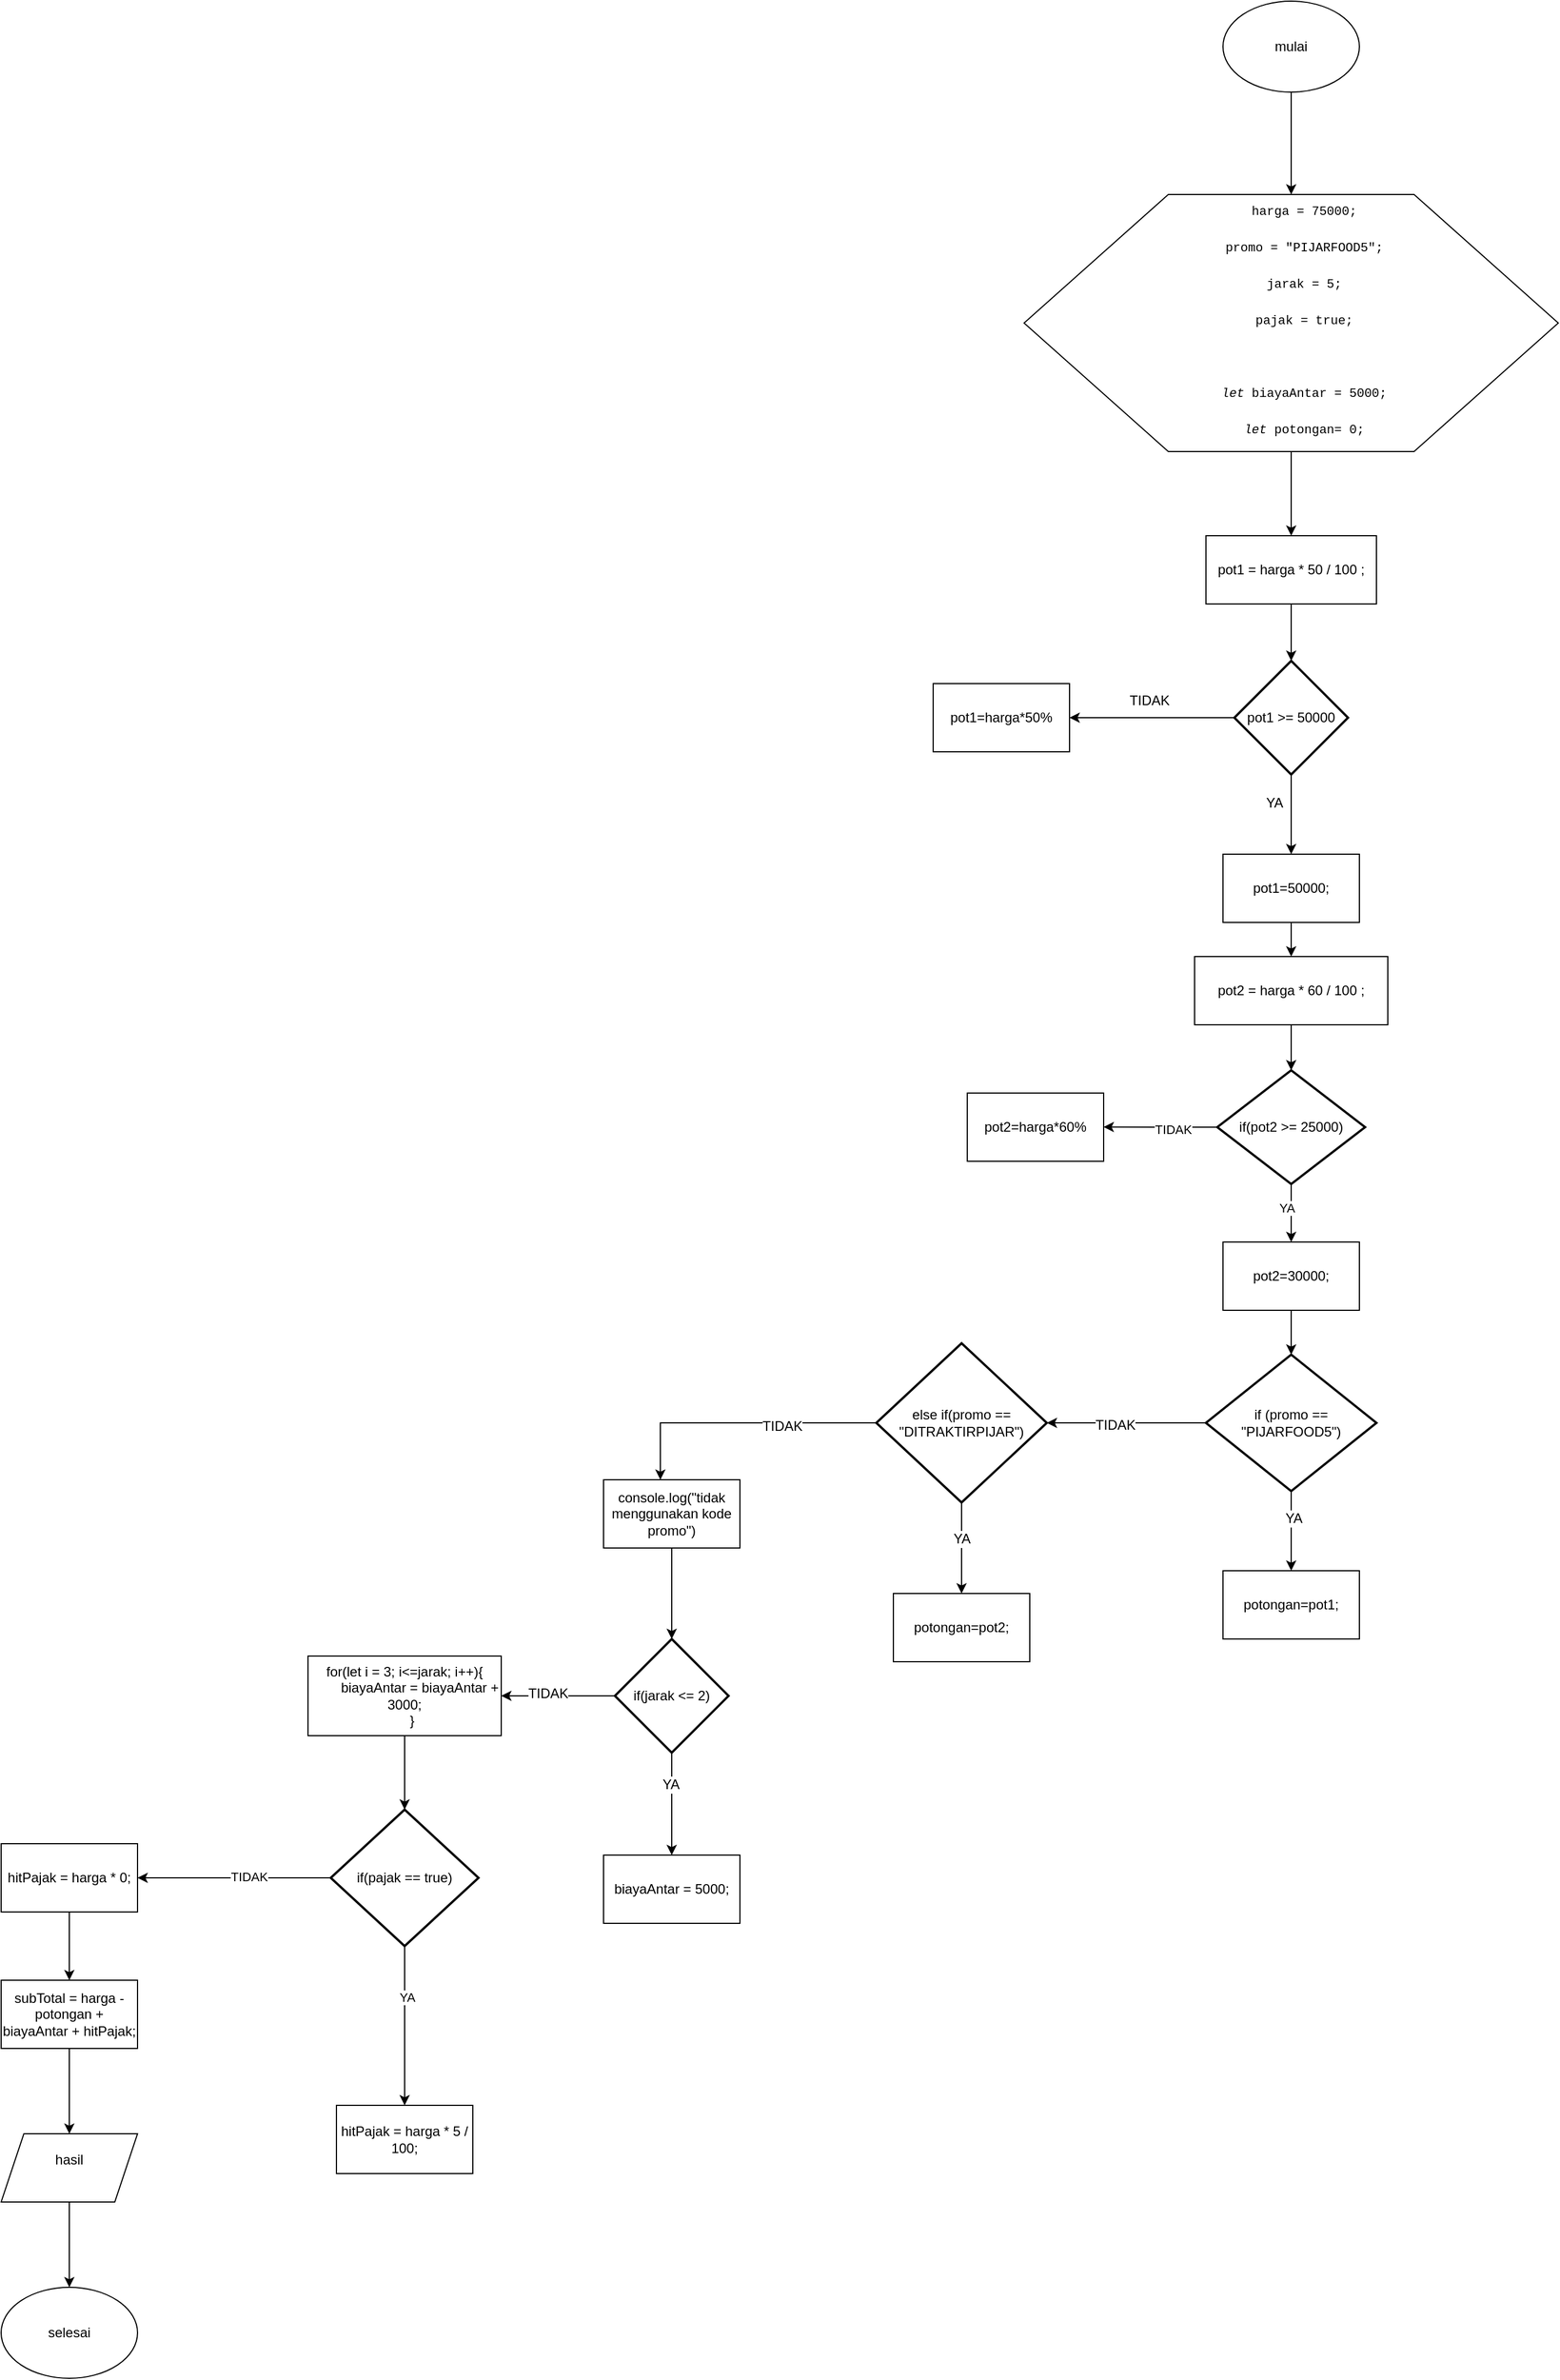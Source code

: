 <mxfile version="20.2.8" type="device"><diagram id="CKgjuyH5AyAWGygRsMIl" name="Page-1"><mxGraphModel dx="2222" dy="1319" grid="0" gridSize="10" guides="1" tooltips="1" connect="1" arrows="1" fold="1" page="0" pageScale="1" pageWidth="850" pageHeight="1100" background="#ffffff" math="0" shadow="0"><root><mxCell id="0"/><mxCell id="1" parent="0"/><mxCell id="oc914Pu5l7th_dsUJ6Iu-5" style="edgeStyle=orthogonalEdgeStyle;rounded=0;orthogonalLoop=1;jettySize=auto;html=1;exitX=0.5;exitY=1;exitDx=0;exitDy=0;fontSize=11;fontColor=#000000;" parent="1" source="oc914Pu5l7th_dsUJ6Iu-1" target="oc914Pu5l7th_dsUJ6Iu-2" edge="1"><mxGeometry relative="1" as="geometry"><mxPoint x="440" y="80" as="targetPoint"/></mxGeometry></mxCell><mxCell id="oc914Pu5l7th_dsUJ6Iu-1" value="mulai" style="ellipse;whiteSpace=wrap;html=1;" parent="1" vertex="1"><mxGeometry x="355" y="-50" width="120" height="80" as="geometry"/></mxCell><mxCell id="oc914Pu5l7th_dsUJ6Iu-8" style="edgeStyle=orthogonalEdgeStyle;rounded=0;orthogonalLoop=1;jettySize=auto;html=1;exitX=0.5;exitY=1;exitDx=0;exitDy=0;entryX=0.5;entryY=0;entryDx=0;entryDy=0;fontSize=12;fontColor=#000000;" parent="1" source="oc914Pu5l7th_dsUJ6Iu-2" target="oc914Pu5l7th_dsUJ6Iu-6" edge="1"><mxGeometry relative="1" as="geometry"/></mxCell><mxCell id="oc914Pu5l7th_dsUJ6Iu-2" value="" style="verticalLabelPosition=bottom;verticalAlign=top;html=1;shape=hexagon;perimeter=hexagonPerimeter2;arcSize=6;size=0.27;" parent="1" vertex="1"><mxGeometry x="180" y="120" width="470" height="226" as="geometry"/></mxCell><mxCell id="oc914Pu5l7th_dsUJ6Iu-3" value="&lt;div style=&quot;font-family: &amp;quot;Fira Code&amp;quot;, Consolas, &amp;quot;Courier New&amp;quot;, monospace, Consolas, &amp;quot;Courier New&amp;quot;, monospace; line-height: 32px; font-size: 11px;&quot;&gt;&lt;div style=&quot;&quot;&gt;harga = 75000;&lt;/div&gt;&lt;div style=&quot;&quot;&gt;promo = &quot;PIJARFOOD5&quot;;&lt;/div&gt;&lt;div style=&quot;&quot;&gt;jarak = 5;&lt;/div&gt;&lt;div style=&quot;&quot;&gt;pajak = true;&lt;/div&gt;&lt;br&gt;&lt;div style=&quot;&quot;&gt;&lt;span style=&quot;font-style: italic;&quot;&gt;let&lt;/span&gt; biayaAntar = 5000;&lt;/div&gt;&lt;div style=&quot;&quot;&gt;&lt;span style=&quot;font-style: italic;&quot;&gt;let&lt;/span&gt; potongan= 0; &lt;/div&gt;&lt;/div&gt;" style="text;html=1;align=center;verticalAlign=middle;resizable=0;points=[];autosize=1;strokeColor=none;fillColor=none;" parent="1" vertex="1"><mxGeometry x="344" y="112" width="163" height="236" as="geometry"/></mxCell><mxCell id="oc914Pu5l7th_dsUJ6Iu-10" style="edgeStyle=orthogonalEdgeStyle;rounded=0;orthogonalLoop=1;jettySize=auto;html=1;exitX=0.5;exitY=1;exitDx=0;exitDy=0;entryX=0.5;entryY=0;entryDx=0;entryDy=0;entryPerimeter=0;fontSize=12;fontColor=#000000;" parent="1" source="oc914Pu5l7th_dsUJ6Iu-6" target="oc914Pu5l7th_dsUJ6Iu-9" edge="1"><mxGeometry relative="1" as="geometry"/></mxCell><mxCell id="oc914Pu5l7th_dsUJ6Iu-6" value="&lt;font style=&quot;font-size: 12px;&quot;&gt;pot1 = harga * 50 / 100 ;&lt;/font&gt;" style="rounded=0;whiteSpace=wrap;html=1;labelBackgroundColor=none;fontSize=11;fontColor=#000000;" parent="1" vertex="1"><mxGeometry x="340" y="420" width="150" height="60" as="geometry"/></mxCell><mxCell id="oc914Pu5l7th_dsUJ6Iu-12" style="edgeStyle=orthogonalEdgeStyle;rounded=0;orthogonalLoop=1;jettySize=auto;html=1;exitX=0.5;exitY=1;exitDx=0;exitDy=0;exitPerimeter=0;entryX=0.5;entryY=0;entryDx=0;entryDy=0;fontSize=12;fontColor=#000000;" parent="1" source="oc914Pu5l7th_dsUJ6Iu-9" target="oc914Pu5l7th_dsUJ6Iu-11" edge="1"><mxGeometry relative="1" as="geometry"/></mxCell><mxCell id="oc914Pu5l7th_dsUJ6Iu-13" style="edgeStyle=orthogonalEdgeStyle;rounded=0;orthogonalLoop=1;jettySize=auto;html=1;exitX=0;exitY=0.5;exitDx=0;exitDy=0;exitPerimeter=0;fontSize=12;fontColor=#000000;" parent="1" source="oc914Pu5l7th_dsUJ6Iu-9" target="oc914Pu5l7th_dsUJ6Iu-14" edge="1"><mxGeometry relative="1" as="geometry"><mxPoint x="200" y="579.833" as="targetPoint"/></mxGeometry></mxCell><mxCell id="oc914Pu5l7th_dsUJ6Iu-9" value="pot1 &amp;gt;= 50000" style="strokeWidth=2;html=1;shape=mxgraph.flowchart.decision;whiteSpace=wrap;labelBackgroundColor=none;fontSize=12;fontColor=#000000;" parent="1" vertex="1"><mxGeometry x="365" y="530" width="100" height="100" as="geometry"/></mxCell><mxCell id="oc914Pu5l7th_dsUJ6Iu-17" style="edgeStyle=orthogonalEdgeStyle;rounded=0;orthogonalLoop=1;jettySize=auto;html=1;exitX=0.5;exitY=1;exitDx=0;exitDy=0;fontSize=12;fontColor=#000000;" parent="1" source="oc914Pu5l7th_dsUJ6Iu-11" target="oc914Pu5l7th_dsUJ6Iu-18" edge="1"><mxGeometry relative="1" as="geometry"><mxPoint x="415.333" y="810" as="targetPoint"/></mxGeometry></mxCell><mxCell id="oc914Pu5l7th_dsUJ6Iu-11" value="pot1=50000;" style="rounded=0;whiteSpace=wrap;html=1;labelBackgroundColor=none;fontSize=12;fontColor=#000000;" parent="1" vertex="1"><mxGeometry x="355" y="700" width="120" height="60" as="geometry"/></mxCell><mxCell id="oc914Pu5l7th_dsUJ6Iu-14" value="pot1=harga*50%" style="rounded=0;whiteSpace=wrap;html=1;labelBackgroundColor=none;fontSize=12;fontColor=#000000;" parent="1" vertex="1"><mxGeometry x="100" y="550.003" width="120" height="60" as="geometry"/></mxCell><mxCell id="oc914Pu5l7th_dsUJ6Iu-15" value="YA" style="text;html=1;align=center;verticalAlign=middle;resizable=0;points=[];autosize=1;strokeColor=none;fillColor=none;fontSize=12;fontColor=#000000;" parent="1" vertex="1"><mxGeometry x="380" y="640" width="40" height="30" as="geometry"/></mxCell><mxCell id="oc914Pu5l7th_dsUJ6Iu-16" value="TIDAK" style="text;html=1;align=center;verticalAlign=middle;resizable=0;points=[];autosize=1;strokeColor=none;fillColor=none;fontSize=12;fontColor=#000000;" parent="1" vertex="1"><mxGeometry x="260" y="550" width="60" height="30" as="geometry"/></mxCell><mxCell id="oc914Pu5l7th_dsUJ6Iu-19" style="edgeStyle=orthogonalEdgeStyle;rounded=0;orthogonalLoop=1;jettySize=auto;html=1;exitX=0.5;exitY=1;exitDx=0;exitDy=0;fontSize=12;fontColor=#000000;" parent="1" source="oc914Pu5l7th_dsUJ6Iu-18" target="oc914Pu5l7th_dsUJ6Iu-20" edge="1"><mxGeometry relative="1" as="geometry"><mxPoint x="415.333" y="880" as="targetPoint"/></mxGeometry></mxCell><mxCell id="oc914Pu5l7th_dsUJ6Iu-18" value="pot2 = harga * 60 / 100 ;" style="rounded=0;whiteSpace=wrap;html=1;labelBackgroundColor=none;fontSize=12;fontColor=#000000;" parent="1" vertex="1"><mxGeometry x="330" y="790" width="170" height="60" as="geometry"/></mxCell><mxCell id="oc914Pu5l7th_dsUJ6Iu-21" style="edgeStyle=orthogonalEdgeStyle;rounded=0;orthogonalLoop=1;jettySize=auto;html=1;exitX=0.5;exitY=1;exitDx=0;exitDy=0;exitPerimeter=0;fontSize=12;fontColor=#000000;" parent="1" source="oc914Pu5l7th_dsUJ6Iu-20" edge="1" target="oc914Pu5l7th_dsUJ6Iu-22"><mxGeometry relative="1" as="geometry"><mxPoint x="415.333" y="1030" as="targetPoint"/></mxGeometry></mxCell><mxCell id="4e6PwZk4rsPBz1numKZD-2" value="YA" style="edgeLabel;html=1;align=center;verticalAlign=middle;resizable=0;points=[];" vertex="1" connectable="0" parent="oc914Pu5l7th_dsUJ6Iu-21"><mxGeometry x="-0.202" y="-4" relative="1" as="geometry"><mxPoint as="offset"/></mxGeometry></mxCell><mxCell id="oc914Pu5l7th_dsUJ6Iu-24" style="edgeStyle=orthogonalEdgeStyle;rounded=0;orthogonalLoop=1;jettySize=auto;html=1;exitX=0;exitY=0.5;exitDx=0;exitDy=0;exitPerimeter=0;fontSize=12;fontColor=#000000;" parent="1" source="oc914Pu5l7th_dsUJ6Iu-20" edge="1"><mxGeometry relative="1" as="geometry"><mxPoint x="250" y="939.833" as="targetPoint"/></mxGeometry></mxCell><mxCell id="4e6PwZk4rsPBz1numKZD-1" value="TIDAK" style="edgeLabel;html=1;align=center;verticalAlign=middle;resizable=0;points=[];" vertex="1" connectable="0" parent="oc914Pu5l7th_dsUJ6Iu-24"><mxGeometry x="-0.221" y="2" relative="1" as="geometry"><mxPoint as="offset"/></mxGeometry></mxCell><mxCell id="oc914Pu5l7th_dsUJ6Iu-20" value="if(pot2 &amp;gt;= 25000)" style="strokeWidth=2;html=1;shape=mxgraph.flowchart.decision;whiteSpace=wrap;labelBackgroundColor=none;fontSize=12;fontColor=#000000;" parent="1" vertex="1"><mxGeometry x="350" y="890" width="130" height="100" as="geometry"/></mxCell><mxCell id="oc914Pu5l7th_dsUJ6Iu-23" style="edgeStyle=orthogonalEdgeStyle;rounded=0;orthogonalLoop=1;jettySize=auto;html=1;exitX=0.5;exitY=1;exitDx=0;exitDy=0;fontSize=12;fontColor=#000000;entryX=0.5;entryY=0;entryDx=0;entryDy=0;entryPerimeter=0;" parent="1" source="oc914Pu5l7th_dsUJ6Iu-22" target="oc914Pu5l7th_dsUJ6Iu-26" edge="1"><mxGeometry relative="1" as="geometry"><mxPoint x="415.333" y="1130" as="targetPoint"/></mxGeometry></mxCell><mxCell id="oc914Pu5l7th_dsUJ6Iu-22" value="pot2=30000;" style="rounded=0;whiteSpace=wrap;html=1;labelBackgroundColor=none;fontSize=12;fontColor=#000000;" parent="1" vertex="1"><mxGeometry x="355" y="1041" width="120" height="60" as="geometry"/></mxCell><mxCell id="oc914Pu5l7th_dsUJ6Iu-25" value="pot2=harga*60%" style="rounded=0;whiteSpace=wrap;html=1;labelBackgroundColor=none;fontSize=12;fontColor=#000000;" parent="1" vertex="1"><mxGeometry x="130" y="910" width="120" height="60" as="geometry"/></mxCell><mxCell id="oc914Pu5l7th_dsUJ6Iu-28" style="edgeStyle=orthogonalEdgeStyle;rounded=0;orthogonalLoop=1;jettySize=auto;html=1;exitX=0.5;exitY=1;exitDx=0;exitDy=0;exitPerimeter=0;entryX=0.5;entryY=0;entryDx=0;entryDy=0;fontSize=12;fontColor=#000000;" parent="1" source="oc914Pu5l7th_dsUJ6Iu-26" target="oc914Pu5l7th_dsUJ6Iu-27" edge="1"><mxGeometry relative="1" as="geometry"/></mxCell><mxCell id="oc914Pu5l7th_dsUJ6Iu-39" value="YA" style="edgeLabel;html=1;align=center;verticalAlign=middle;resizable=0;points=[];fontSize=12;fontColor=#000000;" parent="oc914Pu5l7th_dsUJ6Iu-28" vertex="1" connectable="0"><mxGeometry x="-0.31" y="2" relative="1" as="geometry"><mxPoint as="offset"/></mxGeometry></mxCell><mxCell id="oc914Pu5l7th_dsUJ6Iu-29" style="edgeStyle=orthogonalEdgeStyle;rounded=0;orthogonalLoop=1;jettySize=auto;html=1;exitX=0;exitY=0.5;exitDx=0;exitDy=0;exitPerimeter=0;fontSize=12;fontColor=#000000;" parent="1" source="oc914Pu5l7th_dsUJ6Iu-26" target="oc914Pu5l7th_dsUJ6Iu-30" edge="1"><mxGeometry relative="1" as="geometry"><mxPoint x="180" y="1199.833" as="targetPoint"/><Array as="points"><mxPoint x="280" y="1200"/><mxPoint x="280" y="1200"/></Array></mxGeometry></mxCell><mxCell id="oc914Pu5l7th_dsUJ6Iu-38" value="TIDAK" style="edgeLabel;html=1;align=center;verticalAlign=middle;resizable=0;points=[];fontSize=12;fontColor=#000000;" parent="oc914Pu5l7th_dsUJ6Iu-29" vertex="1" connectable="0"><mxGeometry x="0.15" y="2" relative="1" as="geometry"><mxPoint as="offset"/></mxGeometry></mxCell><mxCell id="oc914Pu5l7th_dsUJ6Iu-26" value="if (promo == &quot;PIJARFOOD5&quot;)" style="strokeWidth=2;html=1;shape=mxgraph.flowchart.decision;whiteSpace=wrap;labelBackgroundColor=none;fontSize=12;fontColor=#000000;" parent="1" vertex="1"><mxGeometry x="340" y="1140" width="150" height="120" as="geometry"/></mxCell><mxCell id="oc914Pu5l7th_dsUJ6Iu-27" value="potongan=pot1;" style="rounded=0;whiteSpace=wrap;html=1;labelBackgroundColor=none;fontSize=12;fontColor=#000000;" parent="1" vertex="1"><mxGeometry x="355" y="1330" width="120" height="60" as="geometry"/></mxCell><mxCell id="oc914Pu5l7th_dsUJ6Iu-31" style="edgeStyle=orthogonalEdgeStyle;rounded=0;orthogonalLoop=1;jettySize=auto;html=1;exitX=0.5;exitY=1;exitDx=0;exitDy=0;exitPerimeter=0;fontSize=12;fontColor=#000000;entryX=0.5;entryY=0;entryDx=0;entryDy=0;" parent="1" source="oc914Pu5l7th_dsUJ6Iu-30" target="oc914Pu5l7th_dsUJ6Iu-32" edge="1"><mxGeometry relative="1" as="geometry"><mxPoint x="120" y="1320" as="targetPoint"/></mxGeometry></mxCell><mxCell id="oc914Pu5l7th_dsUJ6Iu-41" value="YA" style="edgeLabel;html=1;align=center;verticalAlign=middle;resizable=0;points=[];fontSize=12;fontColor=#000000;" parent="oc914Pu5l7th_dsUJ6Iu-31" vertex="1" connectable="0"><mxGeometry x="-0.206" relative="1" as="geometry"><mxPoint as="offset"/></mxGeometry></mxCell><mxCell id="oc914Pu5l7th_dsUJ6Iu-36" style="edgeStyle=orthogonalEdgeStyle;rounded=0;orthogonalLoop=1;jettySize=auto;html=1;exitX=0;exitY=0.5;exitDx=0;exitDy=0;exitPerimeter=0;fontSize=12;fontColor=#000000;" parent="1" source="oc914Pu5l7th_dsUJ6Iu-30" target="oc914Pu5l7th_dsUJ6Iu-37" edge="1"><mxGeometry relative="1" as="geometry"><mxPoint x="-140" y="1240" as="targetPoint"/><Array as="points"><mxPoint x="-140" y="1200"/></Array></mxGeometry></mxCell><mxCell id="oc914Pu5l7th_dsUJ6Iu-42" value="TIDAK" style="edgeLabel;html=1;align=center;verticalAlign=middle;resizable=0;points=[];fontSize=12;fontColor=#000000;" parent="oc914Pu5l7th_dsUJ6Iu-36" vertex="1" connectable="0"><mxGeometry x="-0.308" y="3" relative="1" as="geometry"><mxPoint as="offset"/></mxGeometry></mxCell><mxCell id="oc914Pu5l7th_dsUJ6Iu-30" value="else if(promo == &quot;DITRAKTIRPIJAR&quot;)" style="strokeWidth=2;html=1;shape=mxgraph.flowchart.decision;whiteSpace=wrap;labelBackgroundColor=none;fontSize=12;fontColor=#000000;" parent="1" vertex="1"><mxGeometry x="50" y="1130" width="150" height="140" as="geometry"/></mxCell><mxCell id="oc914Pu5l7th_dsUJ6Iu-32" value="potongan=pot2;" style="rounded=0;whiteSpace=wrap;html=1;labelBackgroundColor=none;fontSize=12;fontColor=#000000;" parent="1" vertex="1"><mxGeometry x="65" y="1350" width="120" height="60" as="geometry"/></mxCell><mxCell id="oc914Pu5l7th_dsUJ6Iu-43" style="edgeStyle=orthogonalEdgeStyle;rounded=0;orthogonalLoop=1;jettySize=auto;html=1;exitX=0.5;exitY=1;exitDx=0;exitDy=0;fontSize=12;fontColor=#000000;entryX=0.5;entryY=0;entryDx=0;entryDy=0;entryPerimeter=0;" parent="1" source="oc914Pu5l7th_dsUJ6Iu-37" target="oc914Pu5l7th_dsUJ6Iu-45" edge="1"><mxGeometry relative="1" as="geometry"><mxPoint x="-130" y="1370" as="targetPoint"/></mxGeometry></mxCell><mxCell id="oc914Pu5l7th_dsUJ6Iu-37" value="console.log(&quot;tidak menggunakan kode promo&quot;)" style="rounded=0;whiteSpace=wrap;html=1;labelBackgroundColor=none;fontSize=12;fontColor=#000000;" parent="1" vertex="1"><mxGeometry x="-190" y="1250" width="120" height="60" as="geometry"/></mxCell><mxCell id="oc914Pu5l7th_dsUJ6Iu-46" style="edgeStyle=orthogonalEdgeStyle;rounded=0;orthogonalLoop=1;jettySize=auto;html=1;exitX=0.5;exitY=1;exitDx=0;exitDy=0;exitPerimeter=0;fontSize=12;fontColor=#000000;entryX=0.5;entryY=0;entryDx=0;entryDy=0;" parent="1" source="oc914Pu5l7th_dsUJ6Iu-45" target="oc914Pu5l7th_dsUJ6Iu-49" edge="1"><mxGeometry relative="1" as="geometry"><mxPoint x="-129.667" y="1560" as="targetPoint"/></mxGeometry></mxCell><mxCell id="oc914Pu5l7th_dsUJ6Iu-50" value="YA" style="edgeLabel;html=1;align=center;verticalAlign=middle;resizable=0;points=[];fontSize=12;fontColor=#000000;" parent="oc914Pu5l7th_dsUJ6Iu-46" vertex="1" connectable="0"><mxGeometry x="-0.382" y="-1" relative="1" as="geometry"><mxPoint as="offset"/></mxGeometry></mxCell><mxCell id="oc914Pu5l7th_dsUJ6Iu-47" style="edgeStyle=orthogonalEdgeStyle;rounded=0;orthogonalLoop=1;jettySize=auto;html=1;exitX=0;exitY=0.5;exitDx=0;exitDy=0;exitPerimeter=0;fontSize=12;fontColor=#000000;" parent="1" source="oc914Pu5l7th_dsUJ6Iu-45" target="oc914Pu5l7th_dsUJ6Iu-48" edge="1"><mxGeometry relative="1" as="geometry"><mxPoint x="-330" y="1440" as="targetPoint"/></mxGeometry></mxCell><mxCell id="oc914Pu5l7th_dsUJ6Iu-51" value="TIDAK" style="edgeLabel;html=1;align=center;verticalAlign=middle;resizable=0;points=[];fontSize=12;fontColor=#000000;" parent="oc914Pu5l7th_dsUJ6Iu-47" vertex="1" connectable="0"><mxGeometry x="0.181" y="-2" relative="1" as="geometry"><mxPoint as="offset"/></mxGeometry></mxCell><mxCell id="oc914Pu5l7th_dsUJ6Iu-45" value="if(jarak &amp;lt;= 2)" style="strokeWidth=2;html=1;shape=mxgraph.flowchart.decision;whiteSpace=wrap;labelBackgroundColor=none;fontSize=12;fontColor=#000000;" parent="1" vertex="1"><mxGeometry x="-180" y="1390" width="100" height="100" as="geometry"/></mxCell><mxCell id="oc914Pu5l7th_dsUJ6Iu-52" style="edgeStyle=orthogonalEdgeStyle;rounded=0;orthogonalLoop=1;jettySize=auto;html=1;exitX=0.5;exitY=1;exitDx=0;exitDy=0;fontSize=12;fontColor=#000000;entryX=0.5;entryY=0;entryDx=0;entryDy=0;entryPerimeter=0;" parent="1" source="oc914Pu5l7th_dsUJ6Iu-48" target="oc914Pu5l7th_dsUJ6Iu-53" edge="1"><mxGeometry relative="1" as="geometry"><mxPoint x="-364.69" y="1540" as="targetPoint"/></mxGeometry></mxCell><mxCell id="oc914Pu5l7th_dsUJ6Iu-48" value="&lt;div&gt;for(let i = 3; i&amp;lt;=jarak; i++){&lt;/div&gt;&lt;div&gt;&amp;nbsp; &amp;nbsp; &amp;nbsp; &amp;nbsp; biayaAntar = biayaAntar + 3000;&lt;/div&gt;&lt;div&gt;&amp;nbsp; &amp;nbsp; }&lt;/div&gt;" style="rounded=0;whiteSpace=wrap;html=1;labelBackgroundColor=none;fontSize=12;fontColor=#000000;" parent="1" vertex="1"><mxGeometry x="-450" y="1405" width="170" height="70" as="geometry"/></mxCell><mxCell id="oc914Pu5l7th_dsUJ6Iu-49" value="biayaAntar = 5000;" style="rounded=0;whiteSpace=wrap;html=1;labelBackgroundColor=none;fontSize=12;fontColor=#000000;" parent="1" vertex="1"><mxGeometry x="-190" y="1580" width="120" height="60" as="geometry"/></mxCell><mxCell id="oc914Pu5l7th_dsUJ6Iu-54" style="edgeStyle=orthogonalEdgeStyle;rounded=0;orthogonalLoop=1;jettySize=auto;html=1;exitX=0.5;exitY=1;exitDx=0;exitDy=0;exitPerimeter=0;fontSize=12;fontColor=#000000;entryX=0.5;entryY=0;entryDx=0;entryDy=0;" parent="1" source="oc914Pu5l7th_dsUJ6Iu-53" target="oc914Pu5l7th_dsUJ6Iu-56" edge="1"><mxGeometry relative="1" as="geometry"><mxPoint x="-365" y="1770" as="targetPoint"/></mxGeometry></mxCell><mxCell id="YvCXW-Q1V_mIbjsqEV4f-1" value="YA" style="edgeLabel;html=1;align=center;verticalAlign=middle;resizable=0;points=[];" parent="oc914Pu5l7th_dsUJ6Iu-54" vertex="1" connectable="0"><mxGeometry x="-0.357" y="2" relative="1" as="geometry"><mxPoint as="offset"/></mxGeometry></mxCell><mxCell id="oc914Pu5l7th_dsUJ6Iu-55" style="edgeStyle=orthogonalEdgeStyle;rounded=0;orthogonalLoop=1;jettySize=auto;html=1;exitX=0;exitY=0.5;exitDx=0;exitDy=0;exitPerimeter=0;fontSize=12;fontColor=#000000;entryX=1;entryY=0.5;entryDx=0;entryDy=0;" parent="1" source="oc914Pu5l7th_dsUJ6Iu-53" target="oc914Pu5l7th_dsUJ6Iu-57" edge="1"><mxGeometry relative="1" as="geometry"><mxPoint x="-580" y="1600" as="targetPoint"/></mxGeometry></mxCell><mxCell id="YvCXW-Q1V_mIbjsqEV4f-2" value="TIDAK" style="edgeLabel;html=1;align=center;verticalAlign=middle;resizable=0;points=[];" parent="oc914Pu5l7th_dsUJ6Iu-55" vertex="1" connectable="0"><mxGeometry x="-0.153" y="-1" relative="1" as="geometry"><mxPoint as="offset"/></mxGeometry></mxCell><mxCell id="oc914Pu5l7th_dsUJ6Iu-53" value="if(pajak == true)" style="strokeWidth=2;html=1;shape=mxgraph.flowchart.decision;whiteSpace=wrap;labelBackgroundColor=none;fontSize=12;fontColor=#000000;" parent="1" vertex="1"><mxGeometry x="-430" y="1540" width="130" height="120" as="geometry"/></mxCell><mxCell id="oc914Pu5l7th_dsUJ6Iu-56" value="hitPajak = harga * 5 / 100;" style="rounded=0;whiteSpace=wrap;html=1;labelBackgroundColor=none;fontSize=12;fontColor=#000000;" parent="1" vertex="1"><mxGeometry x="-425" y="1800" width="120" height="60" as="geometry"/></mxCell><mxCell id="oc914Pu5l7th_dsUJ6Iu-58" style="edgeStyle=orthogonalEdgeStyle;rounded=0;orthogonalLoop=1;jettySize=auto;html=1;exitX=0.5;exitY=1;exitDx=0;exitDy=0;fontSize=12;fontColor=#000000;" parent="1" source="oc914Pu5l7th_dsUJ6Iu-57" target="oc914Pu5l7th_dsUJ6Iu-59" edge="1"><mxGeometry relative="1" as="geometry"><mxPoint x="-660" y="1710" as="targetPoint"/></mxGeometry></mxCell><mxCell id="oc914Pu5l7th_dsUJ6Iu-57" value="hitPajak = harga * 0;" style="rounded=0;whiteSpace=wrap;html=1;labelBackgroundColor=none;fontSize=12;fontColor=#000000;" parent="1" vertex="1"><mxGeometry x="-720" y="1570" width="120" height="60" as="geometry"/></mxCell><mxCell id="oc914Pu5l7th_dsUJ6Iu-61" style="edgeStyle=orthogonalEdgeStyle;rounded=0;orthogonalLoop=1;jettySize=auto;html=1;exitX=0.5;exitY=1;exitDx=0;exitDy=0;fontSize=12;fontColor=#000000;" parent="1" source="oc914Pu5l7th_dsUJ6Iu-59" target="SpXP_9rhVq6I1YoNkUDD-1" edge="1"><mxGeometry relative="1" as="geometry"><mxPoint x="-660" y="1830" as="targetPoint"/></mxGeometry></mxCell><mxCell id="oc914Pu5l7th_dsUJ6Iu-59" value="subTotal = harga - potongan + biayaAntar + hitPajak;" style="rounded=0;whiteSpace=wrap;html=1;labelBackgroundColor=none;fontSize=12;fontColor=#000000;" parent="1" vertex="1"><mxGeometry x="-720" y="1690" width="120" height="60" as="geometry"/></mxCell><mxCell id="oc914Pu5l7th_dsUJ6Iu-63" style="edgeStyle=orthogonalEdgeStyle;rounded=0;orthogonalLoop=1;jettySize=auto;html=1;exitX=0.5;exitY=1;exitDx=0;exitDy=0;fontSize=12;fontColor=#000000;" parent="1" source="SpXP_9rhVq6I1YoNkUDD-1" target="oc914Pu5l7th_dsUJ6Iu-62" edge="1"><mxGeometry relative="1" as="geometry"><mxPoint x="-660" y="1890" as="sourcePoint"/></mxGeometry></mxCell><mxCell id="oc914Pu5l7th_dsUJ6Iu-62" value="selesai" style="ellipse;whiteSpace=wrap;html=1;labelBackgroundColor=none;fontSize=12;fontColor=#000000;" parent="1" vertex="1"><mxGeometry x="-720" y="1960" width="120" height="80" as="geometry"/></mxCell><mxCell id="SpXP_9rhVq6I1YoNkUDD-1" value="&#10;&lt;span style=&quot;color: rgb(0, 0, 0); font-family: Helvetica; font-size: 12px; font-style: normal; font-variant-ligatures: normal; font-variant-caps: normal; font-weight: 400; letter-spacing: normal; orphans: 2; text-align: center; text-indent: 0px; text-transform: none; widows: 2; word-spacing: 0px; -webkit-text-stroke-width: 0px; background-color: rgb(255, 255, 255); text-decoration-thickness: initial; text-decoration-style: initial; text-decoration-color: initial; float: none; display: inline !important;&quot;&gt;hasil&lt;/span&gt;&#10;&#10;" style="shape=parallelogram;perimeter=parallelogramPerimeter;whiteSpace=wrap;html=1;fixedSize=1;" parent="1" vertex="1"><mxGeometry x="-720" y="1825" width="120" height="60" as="geometry"/></mxCell></root></mxGraphModel></diagram></mxfile>